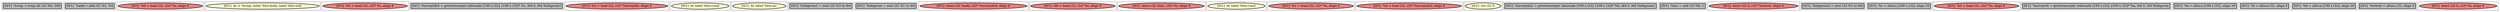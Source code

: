 
digraph G {





subgraph cluster27 {


node117 [penwidth=3.0,fontsize=20,fillcolor=grey,label="[0/1]  %cmp = icmp ult i32 %0, 100",shape=rectangle,style=filled ]



}

subgraph cluster28 {


node118 [penwidth=3.0,fontsize=20,fillcolor=grey,label="[0/1]  %add = add i32 %2, %4",shape=rectangle,style=filled ]



}

subgraph cluster26 {


node116 [penwidth=3.0,fontsize=20,fillcolor=lightcoral,label="[0/1]  %0 = load i32, i32* %i, align 4",shape=ellipse,style=filled ]



}

subgraph cluster29 {


node119 [penwidth=3.0,fontsize=20,fillcolor=lemonchiffon,label="[0/1]  br i1 %cmp, label %for.body, label %for.end",shape=ellipse,style=filled ]



}

subgraph cluster25 {


node115 [penwidth=3.0,fontsize=20,fillcolor=lightcoral,label="[0/1]  %3 = load i32, i32* %i, align 4",shape=ellipse,style=filled ]



}

subgraph cluster24 {


node114 [penwidth=3.0,fontsize=20,fillcolor=grey,label="[0/1]  %arrayidx4 = getelementptr inbounds [100 x i32], [100 x i32]* %c, i64 0, i64 %idxprom3",shape=rectangle,style=filled ]



}

subgraph cluster22 {


node112 [penwidth=3.0,fontsize=20,fillcolor=lightcoral,label="[0/1]  %2 = load i32, i32* %arrayidx, align 4",shape=ellipse,style=filled ]



}

subgraph cluster20 {


node110 [penwidth=3.0,fontsize=20,fillcolor=lemonchiffon,label="[0/1]  br label %for.cond",shape=ellipse,style=filled ]



}

subgraph cluster18 {


node108 [penwidth=3.0,fontsize=20,fillcolor=lemonchiffon,label="[0/1]  br label %for.inc",shape=ellipse,style=filled ]



}

subgraph cluster16 {


node106 [penwidth=3.0,fontsize=20,fillcolor=grey,label="[0/1]  %idxprom1 = zext i32 %3 to i64",shape=rectangle,style=filled ]



}

subgraph cluster17 {


node107 [penwidth=3.0,fontsize=20,fillcolor=grey,label="[0/1]  %idxprom = zext i32 %1 to i64",shape=rectangle,style=filled ]



}

subgraph cluster4 {


node94 [penwidth=3.0,fontsize=20,fillcolor=lightcoral,label="[0/1]  store i32 %add, i32* %arrayidx4, align 4",shape=ellipse,style=filled ]



}

subgraph cluster3 {


node93 [penwidth=3.0,fontsize=20,fillcolor=lightcoral,label="[0/1]  %6 = load i32, i32* %i, align 4",shape=ellipse,style=filled ]



}

subgraph cluster2 {


node92 [penwidth=3.0,fontsize=20,fillcolor=lightcoral,label="[0/1]  store i32 %inc, i32* %i, align 4",shape=ellipse,style=filled ]



}

subgraph cluster1 {


node91 [penwidth=3.0,fontsize=20,fillcolor=lemonchiffon,label="[0/1]  br label %for.cond",shape=ellipse,style=filled ]



}

subgraph cluster12 {


node102 [penwidth=3.0,fontsize=20,fillcolor=lightcoral,label="[0/1]  %1 = load i32, i32* %i, align 4",shape=ellipse,style=filled ]



}

subgraph cluster5 {


node95 [penwidth=3.0,fontsize=20,fillcolor=lightcoral,label="[0/1]  %4 = load i32, i32* %arrayidx2, align 4",shape=ellipse,style=filled ]



}

subgraph cluster0 {


node90 [penwidth=3.0,fontsize=20,fillcolor=lemonchiffon,label="[0/1]  ret i32 0",shape=ellipse,style=filled ]



}

subgraph cluster6 {


node96 [penwidth=3.0,fontsize=20,fillcolor=grey,label="[0/1]  %arrayidx2 = getelementptr inbounds [100 x i32], [100 x i32]* %b, i64 0, i64 %idxprom1",shape=rectangle,style=filled ]



}

subgraph cluster14 {


node104 [penwidth=3.0,fontsize=20,fillcolor=grey,label="[0/1]  %inc = add i32 %6, 1",shape=rectangle,style=filled ]



}

subgraph cluster7 {


node97 [penwidth=3.0,fontsize=20,fillcolor=lightcoral,label="[0/1]  store i32 0, i32* %retval, align 4",shape=ellipse,style=filled ]



}

subgraph cluster23 {


node113 [penwidth=3.0,fontsize=20,fillcolor=grey,label="[0/1]  %idxprom3 = zext i32 %5 to i64",shape=rectangle,style=filled ]



}

subgraph cluster8 {


node98 [penwidth=3.0,fontsize=20,fillcolor=grey,label="[0/1]  %c = alloca [100 x i32], align 16",shape=rectangle,style=filled ]



}

subgraph cluster21 {


node111 [penwidth=3.0,fontsize=20,fillcolor=lightcoral,label="[0/1]  %5 = load i32, i32* %i, align 4",shape=ellipse,style=filled ]



}

subgraph cluster9 {


node99 [penwidth=3.0,fontsize=20,fillcolor=grey,label="[0/1]  %arrayidx = getelementptr inbounds [100 x i32], [100 x i32]* %a, i64 0, i64 %idxprom",shape=rectangle,style=filled ]



}

subgraph cluster19 {


node109 [penwidth=3.0,fontsize=20,fillcolor=grey,label="[0/1]  %a = alloca [100 x i32], align 16",shape=rectangle,style=filled ]



}

subgraph cluster10 {


node100 [penwidth=3.0,fontsize=20,fillcolor=grey,label="[0/1]  %i = alloca i32, align 4",shape=rectangle,style=filled ]



}

subgraph cluster11 {


node101 [penwidth=3.0,fontsize=20,fillcolor=grey,label="[0/1]  %b = alloca [100 x i32], align 16",shape=rectangle,style=filled ]



}

subgraph cluster13 {


node103 [penwidth=3.0,fontsize=20,fillcolor=grey,label="[0/1]  %retval = alloca i32, align 4",shape=rectangle,style=filled ]



}

subgraph cluster15 {


node105 [penwidth=3.0,fontsize=20,fillcolor=lightcoral,label="[0/1]  store i32 0, i32* %i, align 4",shape=ellipse,style=filled ]



}

}
